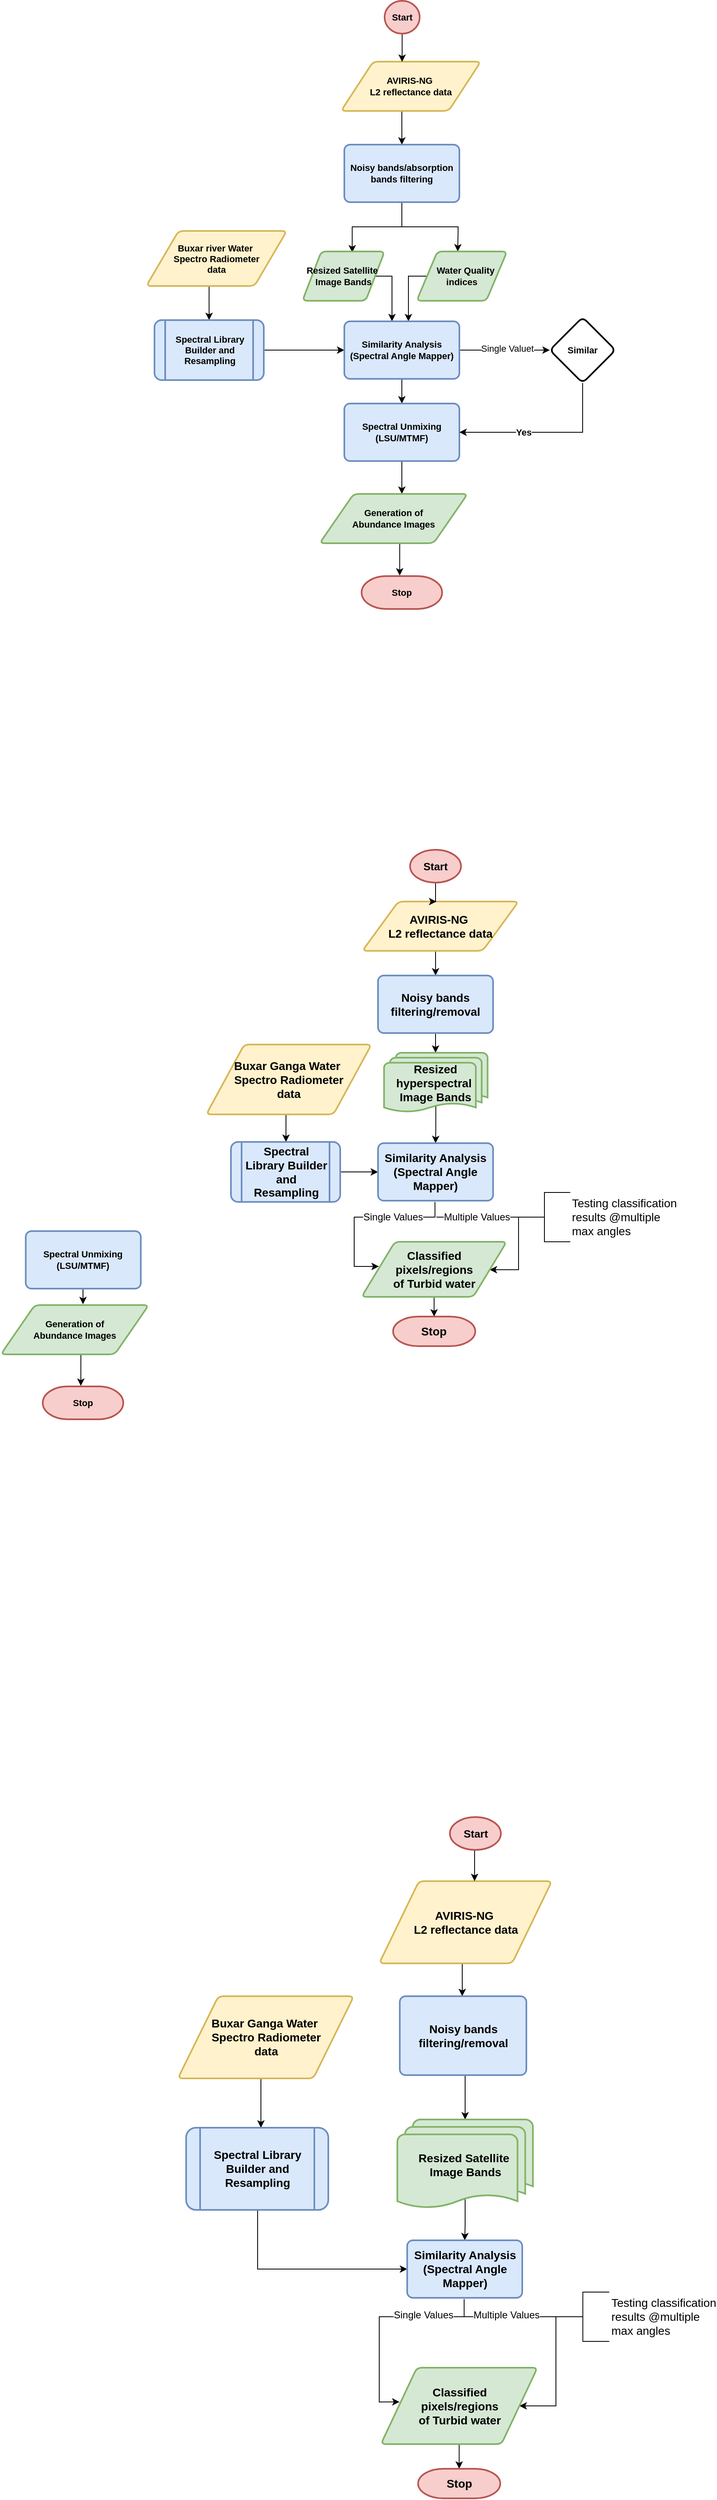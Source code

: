 <mxfile version="21.5.2" type="github">
  <diagram id="C5RBs43oDa-KdzZeNtuy" name="Page-1">
    <mxGraphModel dx="2783" dy="1004" grid="1" gridSize="10" guides="1" tooltips="1" connect="1" arrows="1" fold="1" page="1" pageScale="1" pageWidth="827" pageHeight="1169" math="0" shadow="0">
      <root>
        <mxCell id="WIyWlLk6GJQsqaUBKTNV-0" />
        <mxCell id="WIyWlLk6GJQsqaUBKTNV-1" parent="WIyWlLk6GJQsqaUBKTNV-0" />
        <mxCell id="Riw9BWggHdmtHfvTJYA6-1" style="edgeStyle=orthogonalEdgeStyle;rounded=0;orthogonalLoop=1;jettySize=auto;html=1;fontStyle=1;fontSize=11;" parent="WIyWlLk6GJQsqaUBKTNV-1" edge="1">
          <mxGeometry relative="1" as="geometry">
            <mxPoint x="398" y="305" as="sourcePoint" />
            <mxPoint x="398.023" y="335.019" as="targetPoint" />
            <Array as="points">
              <mxPoint x="398" y="295" />
              <mxPoint x="398" y="295" />
            </Array>
          </mxGeometry>
        </mxCell>
        <mxCell id="Riw9BWggHdmtHfvTJYA6-0" value="AVIRIS-NG&amp;nbsp;&lt;br style=&quot;font-size: 11px;&quot;&gt;L2 reflectance data" style="shape=parallelogram;html=1;strokeWidth=2;perimeter=parallelogramPerimeter;whiteSpace=wrap;rounded=1;arcSize=12;size=0.23;fillColor=#fff2cc;strokeColor=#d6b656;fontStyle=1;fontSize=11;" parent="WIyWlLk6GJQsqaUBKTNV-1" vertex="1">
          <mxGeometry x="324" y="234" width="170" height="60" as="geometry" />
        </mxCell>
        <mxCell id="Riw9BWggHdmtHfvTJYA6-6" value="" style="edgeStyle=orthogonalEdgeStyle;rounded=0;orthogonalLoop=1;jettySize=auto;html=1;entryX=0.606;entryY=0.02;entryDx=0;entryDy=0;entryPerimeter=0;fontStyle=1;fontSize=11;" parent="WIyWlLk6GJQsqaUBKTNV-1" source="Riw9BWggHdmtHfvTJYA6-2" target="Riw9BWggHdmtHfvTJYA6-10" edge="1">
          <mxGeometry relative="1" as="geometry">
            <mxPoint x="398" y="475" as="targetPoint" />
          </mxGeometry>
        </mxCell>
        <mxCell id="Riw9BWggHdmtHfvTJYA6-8" value="" style="edgeStyle=orthogonalEdgeStyle;rounded=0;orthogonalLoop=1;jettySize=auto;html=1;fontStyle=1;fontSize=11;" parent="WIyWlLk6GJQsqaUBKTNV-1" source="Riw9BWggHdmtHfvTJYA6-2" edge="1">
          <mxGeometry relative="1" as="geometry">
            <mxPoint x="466" y="465" as="targetPoint" />
          </mxGeometry>
        </mxCell>
        <mxCell id="Riw9BWggHdmtHfvTJYA6-2" value="Noisy bands/absorption bands filtering" style="rounded=1;whiteSpace=wrap;html=1;absoluteArcSize=1;arcSize=14;strokeWidth=2;fillColor=#dae8fc;strokeColor=#6c8ebf;fontStyle=1;fontSize=11;" parent="WIyWlLk6GJQsqaUBKTNV-1" vertex="1">
          <mxGeometry x="328" y="335" width="140" height="70" as="geometry" />
        </mxCell>
        <mxCell id="Riw9BWggHdmtHfvTJYA6-19" style="edgeStyle=orthogonalEdgeStyle;rounded=0;orthogonalLoop=1;jettySize=auto;html=1;entryX=0;entryY=0.5;entryDx=0;entryDy=0;exitX=1;exitY=0.5;exitDx=0;exitDy=0;fontStyle=1;fontSize=11;" parent="WIyWlLk6GJQsqaUBKTNV-1" source="7p6_Zu2bMeGWk3Idg1JW-0" target="Riw9BWggHdmtHfvTJYA6-16" edge="1">
          <mxGeometry relative="1" as="geometry" />
        </mxCell>
        <mxCell id="7p6_Zu2bMeGWk3Idg1JW-1" value="" style="edgeStyle=orthogonalEdgeStyle;rounded=0;orthogonalLoop=1;jettySize=auto;html=1;exitX=0.447;exitY=1;exitDx=0;exitDy=0;exitPerimeter=0;fontStyle=1;fontSize=11;" edge="1" parent="WIyWlLk6GJQsqaUBKTNV-1" source="Riw9BWggHdmtHfvTJYA6-5" target="7p6_Zu2bMeGWk3Idg1JW-0">
          <mxGeometry relative="1" as="geometry" />
        </mxCell>
        <mxCell id="Riw9BWggHdmtHfvTJYA6-5" value="Buxar river Water&amp;nbsp;&lt;br style=&quot;font-size: 11px;&quot;&gt;Spectro Radiometer &lt;br style=&quot;font-size: 11px;&quot;&gt;data" style="shape=parallelogram;html=1;strokeWidth=2;perimeter=parallelogramPerimeter;whiteSpace=wrap;rounded=1;arcSize=12;size=0.23;fillColor=#fff2cc;strokeColor=#d6b656;align=center;fontStyle=1;fontSize=11;" parent="WIyWlLk6GJQsqaUBKTNV-1" vertex="1">
          <mxGeometry x="87" y="440" width="171" height="67" as="geometry" />
        </mxCell>
        <mxCell id="Riw9BWggHdmtHfvTJYA6-18" style="edgeStyle=orthogonalEdgeStyle;rounded=0;orthogonalLoop=1;jettySize=auto;html=1;fontStyle=1;fontSize=11;" parent="WIyWlLk6GJQsqaUBKTNV-1" source="Riw9BWggHdmtHfvTJYA6-9" edge="1">
          <mxGeometry relative="1" as="geometry">
            <mxPoint x="406" y="550" as="targetPoint" />
            <Array as="points">
              <mxPoint x="406" y="495" />
              <mxPoint x="406" y="550" />
            </Array>
          </mxGeometry>
        </mxCell>
        <mxCell id="Riw9BWggHdmtHfvTJYA6-9" value="&amp;nbsp; &amp;nbsp;Water Quality indices" style="shape=parallelogram;html=1;strokeWidth=2;perimeter=parallelogramPerimeter;whiteSpace=wrap;rounded=1;arcSize=12;size=0.23;fillColor=#d5e8d4;strokeColor=#82b366;fontStyle=1;fontSize=11;" parent="WIyWlLk6GJQsqaUBKTNV-1" vertex="1">
          <mxGeometry x="416" y="465" width="110" height="60" as="geometry" />
        </mxCell>
        <mxCell id="Riw9BWggHdmtHfvTJYA6-17" style="edgeStyle=orthogonalEdgeStyle;rounded=0;orthogonalLoop=1;jettySize=auto;html=1;exitX=1;exitY=0.5;exitDx=0;exitDy=0;fontStyle=1;fontSize=11;" parent="WIyWlLk6GJQsqaUBKTNV-1" source="Riw9BWggHdmtHfvTJYA6-10" edge="1">
          <mxGeometry relative="1" as="geometry">
            <mxPoint x="386" y="550" as="targetPoint" />
            <Array as="points">
              <mxPoint x="386" y="495" />
              <mxPoint x="386" y="550" />
            </Array>
          </mxGeometry>
        </mxCell>
        <mxCell id="Riw9BWggHdmtHfvTJYA6-10" value="Resized Satellite&amp;nbsp;&lt;br style=&quot;font-size: 11px;&quot;&gt;Image Bands" style="shape=parallelogram;html=1;strokeWidth=2;perimeter=parallelogramPerimeter;whiteSpace=wrap;rounded=1;arcSize=12;size=0.23;fillColor=#d5e8d4;strokeColor=#82b366;fontStyle=1;fontSize=11;" parent="WIyWlLk6GJQsqaUBKTNV-1" vertex="1">
          <mxGeometry x="277" y="465" width="100" height="60" as="geometry" />
        </mxCell>
        <mxCell id="Riw9BWggHdmtHfvTJYA6-14" style="edgeStyle=orthogonalEdgeStyle;rounded=0;orthogonalLoop=1;jettySize=auto;html=1;entryX=0.437;entryY=0.005;entryDx=0;entryDy=0;entryPerimeter=0;fontStyle=1;fontSize=11;" parent="WIyWlLk6GJQsqaUBKTNV-1" source="Riw9BWggHdmtHfvTJYA6-12" target="Riw9BWggHdmtHfvTJYA6-0" edge="1">
          <mxGeometry relative="1" as="geometry" />
        </mxCell>
        <mxCell id="Riw9BWggHdmtHfvTJYA6-12" value="Start" style="strokeWidth=2;html=1;shape=mxgraph.flowchart.start_2;whiteSpace=wrap;fillColor=#f8cecc;strokeColor=#b85450;fontStyle=1;fontSize=11;" parent="WIyWlLk6GJQsqaUBKTNV-1" vertex="1">
          <mxGeometry x="377" y="160" width="42.67" height="40" as="geometry" />
        </mxCell>
        <mxCell id="Riw9BWggHdmtHfvTJYA6-21" style="edgeStyle=orthogonalEdgeStyle;rounded=0;orthogonalLoop=1;jettySize=auto;html=1;entryX=0.5;entryY=0;entryDx=0;entryDy=0;fontStyle=1;fontSize=11;" parent="WIyWlLk6GJQsqaUBKTNV-1" source="Riw9BWggHdmtHfvTJYA6-16" target="Riw9BWggHdmtHfvTJYA6-20" edge="1">
          <mxGeometry relative="1" as="geometry" />
        </mxCell>
        <mxCell id="Riw9BWggHdmtHfvTJYA6-29" value="" style="edgeStyle=orthogonalEdgeStyle;rounded=0;orthogonalLoop=1;jettySize=auto;html=1;fontStyle=1;fontSize=11;" parent="WIyWlLk6GJQsqaUBKTNV-1" source="Riw9BWggHdmtHfvTJYA6-16" target="Riw9BWggHdmtHfvTJYA6-28" edge="1">
          <mxGeometry relative="1" as="geometry" />
        </mxCell>
        <mxCell id="7p6_Zu2bMeGWk3Idg1JW-2" value="Single Valuet" style="edgeLabel;html=1;align=center;verticalAlign=middle;resizable=0;points=[];" vertex="1" connectable="0" parent="Riw9BWggHdmtHfvTJYA6-29">
          <mxGeometry x="0.042" y="2" relative="1" as="geometry">
            <mxPoint as="offset" />
          </mxGeometry>
        </mxCell>
        <mxCell id="Riw9BWggHdmtHfvTJYA6-16" value="Similarity Analysis (Spectral Angle Mapper)" style="rounded=1;whiteSpace=wrap;html=1;absoluteArcSize=1;arcSize=14;strokeWidth=2;fillColor=#dae8fc;strokeColor=#6c8ebf;fontStyle=1;fontSize=11;" parent="WIyWlLk6GJQsqaUBKTNV-1" vertex="1">
          <mxGeometry x="328" y="550" width="140" height="70" as="geometry" />
        </mxCell>
        <mxCell id="Riw9BWggHdmtHfvTJYA6-23" style="edgeStyle=orthogonalEdgeStyle;rounded=0;orthogonalLoop=1;jettySize=auto;html=1;fontStyle=1;fontSize=11;" parent="WIyWlLk6GJQsqaUBKTNV-1" source="Riw9BWggHdmtHfvTJYA6-20" edge="1">
          <mxGeometry relative="1" as="geometry">
            <mxPoint x="398" y="760" as="targetPoint" />
            <Array as="points">
              <mxPoint x="398" y="760" />
            </Array>
          </mxGeometry>
        </mxCell>
        <mxCell id="Riw9BWggHdmtHfvTJYA6-20" value="Spectral Unmixing (LSU/MTMF)" style="rounded=1;whiteSpace=wrap;html=1;absoluteArcSize=1;arcSize=14;strokeWidth=2;fillColor=#dae8fc;strokeColor=#6c8ebf;fontStyle=1;fontSize=11;" parent="WIyWlLk6GJQsqaUBKTNV-1" vertex="1">
          <mxGeometry x="328" y="650" width="140" height="70" as="geometry" />
        </mxCell>
        <mxCell id="Riw9BWggHdmtHfvTJYA6-27" style="edgeStyle=orthogonalEdgeStyle;rounded=0;orthogonalLoop=1;jettySize=auto;html=1;entryX=0.473;entryY=-0.017;entryDx=0;entryDy=0;entryPerimeter=0;exitX=0.556;exitY=1.002;exitDx=0;exitDy=0;exitPerimeter=0;fontStyle=1;fontSize=11;" parent="WIyWlLk6GJQsqaUBKTNV-1" source="Riw9BWggHdmtHfvTJYA6-22" target="Riw9BWggHdmtHfvTJYA6-26" edge="1">
          <mxGeometry relative="1" as="geometry" />
        </mxCell>
        <mxCell id="Riw9BWggHdmtHfvTJYA6-22" value="Generation of &lt;br style=&quot;font-size: 11px;&quot;&gt;Abundance Images" style="shape=parallelogram;html=1;strokeWidth=2;perimeter=parallelogramPerimeter;whiteSpace=wrap;rounded=1;arcSize=12;size=0.23;fillColor=#d5e8d4;strokeColor=#82b366;fontStyle=1;fontSize=11;" parent="WIyWlLk6GJQsqaUBKTNV-1" vertex="1">
          <mxGeometry x="298" y="760" width="180" height="60" as="geometry" />
        </mxCell>
        <mxCell id="Riw9BWggHdmtHfvTJYA6-26" value="Stop" style="strokeWidth=2;html=1;shape=mxgraph.flowchart.terminator;whiteSpace=wrap;fillColor=#f8cecc;strokeColor=#b85450;fontStyle=1;fontSize=11;" parent="WIyWlLk6GJQsqaUBKTNV-1" vertex="1">
          <mxGeometry x="349" y="860" width="98" height="40" as="geometry" />
        </mxCell>
        <mxCell id="Riw9BWggHdmtHfvTJYA6-36" style="edgeStyle=orthogonalEdgeStyle;rounded=0;orthogonalLoop=1;jettySize=auto;html=1;entryX=1;entryY=0.5;entryDx=0;entryDy=0;fontStyle=1;fontSize=11;" parent="WIyWlLk6GJQsqaUBKTNV-1" source="Riw9BWggHdmtHfvTJYA6-28" target="Riw9BWggHdmtHfvTJYA6-20" edge="1">
          <mxGeometry relative="1" as="geometry">
            <Array as="points">
              <mxPoint x="618" y="685" />
            </Array>
          </mxGeometry>
        </mxCell>
        <mxCell id="Riw9BWggHdmtHfvTJYA6-37" value="Yes" style="edgeLabel;html=1;align=center;verticalAlign=middle;resizable=0;points=[];fontStyle=1;fontSize=11;" parent="Riw9BWggHdmtHfvTJYA6-36" vertex="1" connectable="0">
          <mxGeometry x="-0.069" y="3" relative="1" as="geometry">
            <mxPoint x="-34" y="-3" as="offset" />
          </mxGeometry>
        </mxCell>
        <mxCell id="Riw9BWggHdmtHfvTJYA6-28" value="Similar" style="rhombus;whiteSpace=wrap;html=1;rounded=1;arcSize=14;strokeWidth=2;fontStyle=1;fontSize=11;" parent="WIyWlLk6GJQsqaUBKTNV-1" vertex="1">
          <mxGeometry x="578" y="545" width="80" height="80" as="geometry" />
        </mxCell>
        <mxCell id="7p6_Zu2bMeGWk3Idg1JW-0" value="Spectral Library Builder and Resampling" style="shape=process;whiteSpace=wrap;html=1;backgroundOutline=1;fillColor=#dae8fc;strokeColor=#6c8ebf;strokeWidth=2;rounded=1;arcSize=12;fontStyle=1;fontSize=11;" vertex="1" parent="WIyWlLk6GJQsqaUBKTNV-1">
          <mxGeometry x="97" y="548.5" width="133" height="73" as="geometry" />
        </mxCell>
        <mxCell id="7p6_Zu2bMeGWk3Idg1JW-3" style="edgeStyle=orthogonalEdgeStyle;rounded=0;orthogonalLoop=1;jettySize=auto;html=1;fontStyle=1;fontSize=14;" edge="1" parent="WIyWlLk6GJQsqaUBKTNV-1">
          <mxGeometry relative="1" as="geometry">
            <mxPoint x="439" y="1316" as="sourcePoint" />
            <mxPoint x="439.023" y="1346.019" as="targetPoint" />
            <Array as="points">
              <mxPoint x="439" y="1306" />
              <mxPoint x="439" y="1306" />
            </Array>
          </mxGeometry>
        </mxCell>
        <mxCell id="7p6_Zu2bMeGWk3Idg1JW-4" value="AVIRIS-NG&amp;nbsp;&lt;br style=&quot;font-size: 14px;&quot;&gt;L2 reflectance data" style="shape=parallelogram;html=1;strokeWidth=2;perimeter=parallelogramPerimeter;whiteSpace=wrap;rounded=1;arcSize=12;size=0.23;fillColor=#fff2cc;strokeColor=#d6b656;fontStyle=1;fontSize=14;" vertex="1" parent="WIyWlLk6GJQsqaUBKTNV-1">
          <mxGeometry x="350" y="1256" width="190" height="60" as="geometry" />
        </mxCell>
        <mxCell id="7p6_Zu2bMeGWk3Idg1JW-6" value="" style="edgeStyle=orthogonalEdgeStyle;rounded=0;orthogonalLoop=1;jettySize=auto;html=1;fontStyle=1;fontSize=14;" edge="1" parent="WIyWlLk6GJQsqaUBKTNV-1" source="7p6_Zu2bMeGWk3Idg1JW-7">
          <mxGeometry relative="1" as="geometry">
            <mxPoint x="439" y="1440" as="targetPoint" />
            <Array as="points">
              <mxPoint x="439" y="1430" />
              <mxPoint x="439" y="1430" />
            </Array>
          </mxGeometry>
        </mxCell>
        <mxCell id="7p6_Zu2bMeGWk3Idg1JW-7" value="Noisy bands filtering/removal" style="rounded=1;whiteSpace=wrap;html=1;absoluteArcSize=1;arcSize=14;strokeWidth=2;fillColor=#dae8fc;strokeColor=#6c8ebf;fontStyle=1;fontSize=14;" vertex="1" parent="WIyWlLk6GJQsqaUBKTNV-1">
          <mxGeometry x="369" y="1346" width="140" height="70" as="geometry" />
        </mxCell>
        <mxCell id="7p6_Zu2bMeGWk3Idg1JW-8" style="edgeStyle=orthogonalEdgeStyle;rounded=0;orthogonalLoop=1;jettySize=auto;html=1;entryX=0;entryY=0.5;entryDx=0;entryDy=0;exitX=1;exitY=0.5;exitDx=0;exitDy=0;fontStyle=1;fontSize=14;" edge="1" parent="WIyWlLk6GJQsqaUBKTNV-1" source="7p6_Zu2bMeGWk3Idg1JW-29" target="7p6_Zu2bMeGWk3Idg1JW-20">
          <mxGeometry relative="1" as="geometry" />
        </mxCell>
        <mxCell id="7p6_Zu2bMeGWk3Idg1JW-9" value="" style="edgeStyle=orthogonalEdgeStyle;rounded=0;orthogonalLoop=1;jettySize=auto;html=1;exitX=0.447;exitY=1;exitDx=0;exitDy=0;exitPerimeter=0;fontStyle=1;fontSize=14;" edge="1" parent="WIyWlLk6GJQsqaUBKTNV-1" source="7p6_Zu2bMeGWk3Idg1JW-10" target="7p6_Zu2bMeGWk3Idg1JW-29">
          <mxGeometry relative="1" as="geometry">
            <Array as="points">
              <mxPoint x="257" y="1515" />
            </Array>
          </mxGeometry>
        </mxCell>
        <mxCell id="7p6_Zu2bMeGWk3Idg1JW-10" value="Buxar Ganga Water&amp;nbsp;&lt;br&gt;Spectro Radiometer &lt;br style=&quot;font-size: 14px;&quot;&gt;data" style="shape=parallelogram;html=1;strokeWidth=2;perimeter=parallelogramPerimeter;whiteSpace=wrap;rounded=1;arcSize=12;size=0.23;fillColor=#fff2cc;strokeColor=#d6b656;align=center;fontStyle=1;fontSize=14;" vertex="1" parent="WIyWlLk6GJQsqaUBKTNV-1">
          <mxGeometry x="160" y="1430" width="201" height="85" as="geometry" />
        </mxCell>
        <mxCell id="7p6_Zu2bMeGWk3Idg1JW-30" value="" style="edgeStyle=orthogonalEdgeStyle;rounded=0;orthogonalLoop=1;jettySize=auto;html=1;exitX=0.5;exitY=0.88;exitDx=0;exitDy=0;exitPerimeter=0;fontSize=14;" edge="1" parent="WIyWlLk6GJQsqaUBKTNV-1" source="7p6_Zu2bMeGWk3Idg1JW-46" target="7p6_Zu2bMeGWk3Idg1JW-20">
          <mxGeometry relative="1" as="geometry">
            <mxPoint x="438.42" y="1510.21" as="sourcePoint" />
          </mxGeometry>
        </mxCell>
        <mxCell id="7p6_Zu2bMeGWk3Idg1JW-15" style="edgeStyle=orthogonalEdgeStyle;rounded=0;orthogonalLoop=1;jettySize=auto;html=1;fontStyle=1;fontSize=14;" edge="1" parent="WIyWlLk6GJQsqaUBKTNV-1" source="7p6_Zu2bMeGWk3Idg1JW-16">
          <mxGeometry relative="1" as="geometry">
            <mxPoint x="440" y="1256" as="targetPoint" />
            <Array as="points">
              <mxPoint x="439" y="1256" />
            </Array>
          </mxGeometry>
        </mxCell>
        <mxCell id="7p6_Zu2bMeGWk3Idg1JW-16" value="Start" style="strokeWidth=2;html=1;shape=mxgraph.flowchart.start_2;whiteSpace=wrap;fillColor=#f8cecc;strokeColor=#b85450;fontStyle=1;fontSize=13;" vertex="1" parent="WIyWlLk6GJQsqaUBKTNV-1">
          <mxGeometry x="408" y="1193" width="62" height="40" as="geometry" />
        </mxCell>
        <mxCell id="7p6_Zu2bMeGWk3Idg1JW-18" value="" style="edgeStyle=orthogonalEdgeStyle;rounded=0;orthogonalLoop=1;jettySize=auto;html=1;fontStyle=1;fontSize=14;exitX=0.495;exitY=1.024;exitDx=0;exitDy=0;exitPerimeter=0;entryX=0.119;entryY=0.448;entryDx=0;entryDy=0;entryPerimeter=0;" edge="1" parent="WIyWlLk6GJQsqaUBKTNV-1" source="7p6_Zu2bMeGWk3Idg1JW-20" target="7p6_Zu2bMeGWk3Idg1JW-44">
          <mxGeometry relative="1" as="geometry">
            <mxPoint x="439" y="1650" as="sourcePoint" />
            <mxPoint x="360" y="1680" as="targetPoint" />
            <Array as="points">
              <mxPoint x="438" y="1640" />
              <mxPoint x="340" y="1640" />
              <mxPoint x="340" y="1700" />
            </Array>
          </mxGeometry>
        </mxCell>
        <mxCell id="7p6_Zu2bMeGWk3Idg1JW-19" value="Single Values" style="edgeLabel;html=1;align=center;verticalAlign=middle;resizable=0;points=[];fontSize=12;" vertex="1" connectable="0" parent="7p6_Zu2bMeGWk3Idg1JW-18">
          <mxGeometry x="0.042" y="2" relative="1" as="geometry">
            <mxPoint x="38" y="-2" as="offset" />
          </mxGeometry>
        </mxCell>
        <mxCell id="7p6_Zu2bMeGWk3Idg1JW-20" value="Similarity Analysis (Spectral Angle Mapper)" style="rounded=1;whiteSpace=wrap;html=1;absoluteArcSize=1;arcSize=14;strokeWidth=2;fillColor=#dae8fc;strokeColor=#6c8ebf;fontStyle=1;fontSize=14;" vertex="1" parent="WIyWlLk6GJQsqaUBKTNV-1">
          <mxGeometry x="369" y="1550" width="140" height="70" as="geometry" />
        </mxCell>
        <mxCell id="7p6_Zu2bMeGWk3Idg1JW-21" style="edgeStyle=orthogonalEdgeStyle;rounded=0;orthogonalLoop=1;jettySize=auto;html=1;fontStyle=1;fontSize=11;" edge="1" parent="WIyWlLk6GJQsqaUBKTNV-1" source="7p6_Zu2bMeGWk3Idg1JW-22">
          <mxGeometry relative="1" as="geometry">
            <mxPoint x="10" y="1746" as="targetPoint" />
            <Array as="points">
              <mxPoint x="10" y="1746" />
            </Array>
          </mxGeometry>
        </mxCell>
        <mxCell id="7p6_Zu2bMeGWk3Idg1JW-22" value="Spectral Unmixing (LSU/MTMF)" style="rounded=1;whiteSpace=wrap;html=1;absoluteArcSize=1;arcSize=14;strokeWidth=2;fillColor=#dae8fc;strokeColor=#6c8ebf;fontStyle=1;fontSize=11;" vertex="1" parent="WIyWlLk6GJQsqaUBKTNV-1">
          <mxGeometry x="-59.67" y="1657" width="140" height="70" as="geometry" />
        </mxCell>
        <mxCell id="7p6_Zu2bMeGWk3Idg1JW-23" style="edgeStyle=orthogonalEdgeStyle;rounded=0;orthogonalLoop=1;jettySize=auto;html=1;entryX=0.473;entryY=-0.017;entryDx=0;entryDy=0;entryPerimeter=0;exitX=0.556;exitY=1.002;exitDx=0;exitDy=0;exitPerimeter=0;fontStyle=1;fontSize=11;" edge="1" parent="WIyWlLk6GJQsqaUBKTNV-1" target="7p6_Zu2bMeGWk3Idg1JW-25">
          <mxGeometry relative="1" as="geometry">
            <mxPoint x="10.08" y="1806.12" as="sourcePoint" />
          </mxGeometry>
        </mxCell>
        <mxCell id="7p6_Zu2bMeGWk3Idg1JW-24" value="Generation of &lt;br style=&quot;font-size: 11px;&quot;&gt;Abundance Images" style="shape=parallelogram;html=1;strokeWidth=2;perimeter=parallelogramPerimeter;whiteSpace=wrap;rounded=1;arcSize=12;size=0.23;fillColor=#d5e8d4;strokeColor=#82b366;fontStyle=1;fontSize=11;" vertex="1" parent="WIyWlLk6GJQsqaUBKTNV-1">
          <mxGeometry x="-90" y="1747" width="180" height="60" as="geometry" />
        </mxCell>
        <mxCell id="7p6_Zu2bMeGWk3Idg1JW-25" value="Stop" style="strokeWidth=2;html=1;shape=mxgraph.flowchart.terminator;whiteSpace=wrap;fillColor=#f8cecc;strokeColor=#b85450;fontStyle=1;fontSize=11;" vertex="1" parent="WIyWlLk6GJQsqaUBKTNV-1">
          <mxGeometry x="-39" y="1846" width="98" height="40" as="geometry" />
        </mxCell>
        <mxCell id="7p6_Zu2bMeGWk3Idg1JW-29" value="Spectral Library Builder and Resampling" style="shape=process;whiteSpace=wrap;html=1;backgroundOutline=1;fillColor=#dae8fc;strokeColor=#6c8ebf;strokeWidth=2;rounded=1;arcSize=12;fontStyle=1;fontSize=14;" vertex="1" parent="WIyWlLk6GJQsqaUBKTNV-1">
          <mxGeometry x="190" y="1548.5" width="133" height="73" as="geometry" />
        </mxCell>
        <mxCell id="7p6_Zu2bMeGWk3Idg1JW-32" value="" style="edgeStyle=orthogonalEdgeStyle;rounded=0;orthogonalLoop=1;jettySize=auto;html=1;fontStyle=1;fontSize=14;" edge="1" parent="WIyWlLk6GJQsqaUBKTNV-1" target="7p6_Zu2bMeGWk3Idg1JW-44">
          <mxGeometry relative="1" as="geometry">
            <mxPoint x="440" y="1640" as="sourcePoint" />
            <mxPoint x="525" y="1685.0" as="targetPoint" />
            <Array as="points">
              <mxPoint x="540" y="1640" />
              <mxPoint x="540" y="1704" />
            </Array>
          </mxGeometry>
        </mxCell>
        <mxCell id="7p6_Zu2bMeGWk3Idg1JW-33" value="Multiple Values" style="edgeLabel;html=1;align=center;verticalAlign=middle;resizable=0;points=[];fontSize=12;" vertex="1" connectable="0" parent="7p6_Zu2bMeGWk3Idg1JW-32">
          <mxGeometry x="0.042" y="2" relative="1" as="geometry">
            <mxPoint x="-53" y="-4" as="offset" />
          </mxGeometry>
        </mxCell>
        <mxCell id="7p6_Zu2bMeGWk3Idg1JW-50" value="" style="edgeStyle=orthogonalEdgeStyle;rounded=0;orthogonalLoop=1;jettySize=auto;html=1;fontSize=14;" edge="1" parent="WIyWlLk6GJQsqaUBKTNV-1" source="7p6_Zu2bMeGWk3Idg1JW-44" target="7p6_Zu2bMeGWk3Idg1JW-49">
          <mxGeometry relative="1" as="geometry" />
        </mxCell>
        <mxCell id="7p6_Zu2bMeGWk3Idg1JW-44" value="Classified &lt;br style=&quot;font-size: 14px;&quot;&gt;pixels/regions &lt;br style=&quot;font-size: 14px;&quot;&gt;of Turbid water" style="shape=parallelogram;html=1;strokeWidth=2;perimeter=parallelogramPerimeter;whiteSpace=wrap;rounded=1;arcSize=12;size=0.23;fillColor=#d5e8d4;strokeColor=#82b366;align=center;fontStyle=1;fontSize=14;" vertex="1" parent="WIyWlLk6GJQsqaUBKTNV-1">
          <mxGeometry x="349" y="1670" width="176.5" height="67" as="geometry" />
        </mxCell>
        <mxCell id="7p6_Zu2bMeGWk3Idg1JW-46" value="&lt;b style=&quot;font-size: 14px;&quot;&gt;Resized hyperspectral&amp;nbsp;&lt;br style=&quot;border-color: var(--border-color); font-size: 14px;&quot;&gt;&lt;span style=&quot;font-size: 14px;&quot;&gt;Image Bands&lt;/span&gt;&lt;/b&gt;" style="strokeWidth=2;html=1;shape=mxgraph.flowchart.multi-document;whiteSpace=wrap;fillColor=#d5e8d4;strokeColor=#82b366;fontSize=14;" vertex="1" parent="WIyWlLk6GJQsqaUBKTNV-1">
          <mxGeometry x="376.33" y="1440" width="126" height="73" as="geometry" />
        </mxCell>
        <mxCell id="7p6_Zu2bMeGWk3Idg1JW-47" value="Testing classification &lt;br style=&quot;font-size: 14px;&quot;&gt;results @multiple&amp;nbsp;&lt;br style=&quot;font-size: 14px;&quot;&gt;max angles&amp;nbsp;" style="strokeWidth=1;html=1;shape=mxgraph.flowchart.annotation_2;align=left;labelPosition=right;pointerEvents=1;fontSize=14;" vertex="1" parent="WIyWlLk6GJQsqaUBKTNV-1">
          <mxGeometry x="540" y="1610" width="63" height="60" as="geometry" />
        </mxCell>
        <mxCell id="7p6_Zu2bMeGWk3Idg1JW-49" value="&lt;b style=&quot;font-size: 14px;&quot;&gt;Stop&lt;/b&gt;" style="strokeWidth=2;html=1;shape=mxgraph.flowchart.terminator;whiteSpace=wrap;fillColor=#f8cecc;strokeColor=#b85450;fontSize=14;" vertex="1" parent="WIyWlLk6GJQsqaUBKTNV-1">
          <mxGeometry x="387.34" y="1761" width="100" height="36" as="geometry" />
        </mxCell>
        <mxCell id="7p6_Zu2bMeGWk3Idg1JW-51" style="edgeStyle=orthogonalEdgeStyle;rounded=0;orthogonalLoop=1;jettySize=auto;html=1;fontStyle=1;fontSize=14;entryX=0.5;entryY=0;entryDx=0;entryDy=0;" edge="1" parent="WIyWlLk6GJQsqaUBKTNV-1">
          <mxGeometry relative="1" as="geometry">
            <mxPoint x="469.5" y="2523" as="sourcePoint" />
            <mxPoint x="471.5" y="2588" as="targetPoint" />
            <Array as="points">
              <mxPoint x="471.5" y="2523" />
            </Array>
          </mxGeometry>
        </mxCell>
        <mxCell id="7p6_Zu2bMeGWk3Idg1JW-52" value="AVIRIS-NG&amp;nbsp;&lt;br style=&quot;font-size: 14px;&quot;&gt;L2 reflectance data" style="shape=parallelogram;html=1;strokeWidth=2;perimeter=parallelogramPerimeter;whiteSpace=wrap;rounded=1;arcSize=12;size=0.23;fillColor=#fff2cc;strokeColor=#d6b656;fontStyle=1;fontSize=14;" vertex="1" parent="WIyWlLk6GJQsqaUBKTNV-1">
          <mxGeometry x="370.5" y="2448" width="210" height="100" as="geometry" />
        </mxCell>
        <mxCell id="7p6_Zu2bMeGWk3Idg1JW-53" value="" style="edgeStyle=orthogonalEdgeStyle;rounded=0;orthogonalLoop=1;jettySize=auto;html=1;fontStyle=1;fontSize=14;entryX=0.5;entryY=0;entryDx=0;entryDy=0;entryPerimeter=0;" edge="1" parent="WIyWlLk6GJQsqaUBKTNV-1" source="7p6_Zu2bMeGWk3Idg1JW-54" target="7p6_Zu2bMeGWk3Idg1JW-69">
          <mxGeometry relative="1" as="geometry">
            <mxPoint x="474.5" y="2708" as="targetPoint" />
            <Array as="points">
              <mxPoint x="474.5" y="2698" />
            </Array>
          </mxGeometry>
        </mxCell>
        <mxCell id="7p6_Zu2bMeGWk3Idg1JW-54" value="Noisy bands filtering/removal" style="rounded=1;whiteSpace=wrap;html=1;absoluteArcSize=1;arcSize=14;strokeWidth=2;fillColor=#dae8fc;strokeColor=#6c8ebf;fontStyle=1;fontSize=14;" vertex="1" parent="WIyWlLk6GJQsqaUBKTNV-1">
          <mxGeometry x="395.5" y="2588" width="154" height="96" as="geometry" />
        </mxCell>
        <mxCell id="7p6_Zu2bMeGWk3Idg1JW-55" style="edgeStyle=orthogonalEdgeStyle;rounded=0;orthogonalLoop=1;jettySize=auto;html=1;entryX=0;entryY=0.5;entryDx=0;entryDy=0;exitX=1;exitY=0.5;exitDx=0;exitDy=0;fontStyle=1;fontSize=14;" edge="1" parent="WIyWlLk6GJQsqaUBKTNV-1" source="7p6_Zu2bMeGWk3Idg1JW-64" target="7p6_Zu2bMeGWk3Idg1JW-63">
          <mxGeometry relative="1" as="geometry">
            <Array as="points">
              <mxPoint x="222.5" y="2807" />
              <mxPoint x="222.5" y="2920" />
            </Array>
          </mxGeometry>
        </mxCell>
        <mxCell id="7p6_Zu2bMeGWk3Idg1JW-56" value="" style="edgeStyle=orthogonalEdgeStyle;rounded=0;orthogonalLoop=1;jettySize=auto;html=1;exitX=0.447;exitY=1;exitDx=0;exitDy=0;exitPerimeter=0;fontStyle=1;fontSize=14;" edge="1" parent="WIyWlLk6GJQsqaUBKTNV-1" source="7p6_Zu2bMeGWk3Idg1JW-57" target="7p6_Zu2bMeGWk3Idg1JW-64">
          <mxGeometry relative="1" as="geometry">
            <Array as="points">
              <mxPoint x="226.5" y="2673" />
            </Array>
          </mxGeometry>
        </mxCell>
        <mxCell id="7p6_Zu2bMeGWk3Idg1JW-57" value="Buxar Ganga Water&amp;nbsp;&lt;br style=&quot;font-size: 14px;&quot;&gt;Spectro Radiometer &lt;br style=&quot;font-size: 14px;&quot;&gt;data" style="shape=parallelogram;html=1;strokeWidth=2;perimeter=parallelogramPerimeter;whiteSpace=wrap;rounded=1;arcSize=12;size=0.23;fillColor=#fff2cc;strokeColor=#d6b656;align=center;fontStyle=1;fontSize=14;" vertex="1" parent="WIyWlLk6GJQsqaUBKTNV-1">
          <mxGeometry x="125.5" y="2588" width="214" height="100" as="geometry" />
        </mxCell>
        <mxCell id="7p6_Zu2bMeGWk3Idg1JW-58" value="" style="edgeStyle=orthogonalEdgeStyle;rounded=0;orthogonalLoop=1;jettySize=auto;html=1;exitX=0.5;exitY=0.88;exitDx=0;exitDy=0;exitPerimeter=0;fontSize=14;" edge="1" parent="WIyWlLk6GJQsqaUBKTNV-1" source="7p6_Zu2bMeGWk3Idg1JW-69" target="7p6_Zu2bMeGWk3Idg1JW-63">
          <mxGeometry relative="1" as="geometry">
            <mxPoint x="473.92" y="2845.21" as="sourcePoint" />
          </mxGeometry>
        </mxCell>
        <mxCell id="7p6_Zu2bMeGWk3Idg1JW-59" style="edgeStyle=orthogonalEdgeStyle;rounded=0;orthogonalLoop=1;jettySize=auto;html=1;fontStyle=1;fontSize=14;entryX=0.5;entryY=0;entryDx=0;entryDy=0;" edge="1" parent="WIyWlLk6GJQsqaUBKTNV-1">
          <mxGeometry relative="1" as="geometry">
            <mxPoint x="486.5" y="2448" as="targetPoint" />
            <Array as="points">
              <mxPoint x="486.5" y="2428" />
              <mxPoint x="486.5" y="2428" />
            </Array>
            <mxPoint x="486.518" y="2410" as="sourcePoint" />
          </mxGeometry>
        </mxCell>
        <mxCell id="7p6_Zu2bMeGWk3Idg1JW-60" value="Start" style="strokeWidth=2;html=1;shape=mxgraph.flowchart.start_2;whiteSpace=wrap;fillColor=#f8cecc;strokeColor=#b85450;fontStyle=1;fontSize=13;" vertex="1" parent="WIyWlLk6GJQsqaUBKTNV-1">
          <mxGeometry x="456.5" y="2370" width="62" height="40" as="geometry" />
        </mxCell>
        <mxCell id="7p6_Zu2bMeGWk3Idg1JW-61" value="" style="edgeStyle=orthogonalEdgeStyle;rounded=0;orthogonalLoop=1;jettySize=auto;html=1;fontStyle=1;fontSize=14;exitX=0.495;exitY=1.024;exitDx=0;exitDy=0;exitPerimeter=0;entryX=0.119;entryY=0.448;entryDx=0;entryDy=0;entryPerimeter=0;" edge="1" parent="WIyWlLk6GJQsqaUBKTNV-1" source="7p6_Zu2bMeGWk3Idg1JW-63" target="7p6_Zu2bMeGWk3Idg1JW-68">
          <mxGeometry relative="1" as="geometry">
            <mxPoint x="514.5" y="2985" as="sourcePoint" />
            <mxPoint x="435.5" y="3015" as="targetPoint" />
            <Array as="points">
              <mxPoint x="473.5" y="2978" />
              <mxPoint x="370.5" y="2978" />
              <mxPoint x="370.5" y="3082" />
            </Array>
          </mxGeometry>
        </mxCell>
        <mxCell id="7p6_Zu2bMeGWk3Idg1JW-62" value="Single Values" style="edgeLabel;html=1;align=center;verticalAlign=middle;resizable=0;points=[];fontSize=12;" vertex="1" connectable="0" parent="7p6_Zu2bMeGWk3Idg1JW-61">
          <mxGeometry x="0.042" y="2" relative="1" as="geometry">
            <mxPoint x="51" y="-10" as="offset" />
          </mxGeometry>
        </mxCell>
        <mxCell id="7p6_Zu2bMeGWk3Idg1JW-63" value="Similarity Analysis (Spectral Angle Mapper)" style="rounded=1;whiteSpace=wrap;html=1;absoluteArcSize=1;arcSize=14;strokeWidth=2;fillColor=#dae8fc;strokeColor=#6c8ebf;fontStyle=1;fontSize=14;" vertex="1" parent="WIyWlLk6GJQsqaUBKTNV-1">
          <mxGeometry x="404.5" y="2885" width="140" height="70" as="geometry" />
        </mxCell>
        <mxCell id="7p6_Zu2bMeGWk3Idg1JW-64" value="Spectral Library Builder and Resampling" style="shape=process;whiteSpace=wrap;html=1;backgroundOutline=1;fillColor=#dae8fc;strokeColor=#6c8ebf;strokeWidth=2;rounded=1;arcSize=12;fontStyle=1;fontSize=14;" vertex="1" parent="WIyWlLk6GJQsqaUBKTNV-1">
          <mxGeometry x="135.5" y="2748" width="173" height="100" as="geometry" />
        </mxCell>
        <mxCell id="7p6_Zu2bMeGWk3Idg1JW-65" value="" style="edgeStyle=orthogonalEdgeStyle;rounded=0;orthogonalLoop=1;jettySize=auto;html=1;fontStyle=1;fontSize=14;entryX=1;entryY=0.5;entryDx=0;entryDy=0;" edge="1" parent="WIyWlLk6GJQsqaUBKTNV-1" target="7p6_Zu2bMeGWk3Idg1JW-68">
          <mxGeometry relative="1" as="geometry">
            <mxPoint x="470.5" y="2978" as="sourcePoint" />
            <mxPoint x="555.5" y="3055" as="targetPoint" />
            <Array as="points">
              <mxPoint x="585.5" y="2978" />
              <mxPoint x="585.5" y="3087" />
            </Array>
          </mxGeometry>
        </mxCell>
        <mxCell id="7p6_Zu2bMeGWk3Idg1JW-66" value="Multiple Values" style="edgeLabel;html=1;align=center;verticalAlign=middle;resizable=0;points=[];fontSize=12;" vertex="1" connectable="0" parent="7p6_Zu2bMeGWk3Idg1JW-65">
          <mxGeometry x="0.042" y="2" relative="1" as="geometry">
            <mxPoint x="-63" y="-27" as="offset" />
          </mxGeometry>
        </mxCell>
        <mxCell id="7p6_Zu2bMeGWk3Idg1JW-67" value="" style="edgeStyle=orthogonalEdgeStyle;rounded=0;orthogonalLoop=1;jettySize=auto;html=1;fontSize=14;" edge="1" parent="WIyWlLk6GJQsqaUBKTNV-1" source="7p6_Zu2bMeGWk3Idg1JW-68" target="7p6_Zu2bMeGWk3Idg1JW-71">
          <mxGeometry relative="1" as="geometry" />
        </mxCell>
        <mxCell id="7p6_Zu2bMeGWk3Idg1JW-68" value="Classified &lt;br style=&quot;font-size: 14px;&quot;&gt;pixels/regions &lt;br style=&quot;font-size: 14px;&quot;&gt;of Turbid water" style="shape=parallelogram;html=1;strokeWidth=2;perimeter=parallelogramPerimeter;whiteSpace=wrap;rounded=1;arcSize=12;size=0.23;fillColor=#d5e8d4;strokeColor=#82b366;align=center;fontStyle=1;fontSize=14;" vertex="1" parent="WIyWlLk6GJQsqaUBKTNV-1">
          <mxGeometry x="372.5" y="3040" width="190.5" height="93" as="geometry" />
        </mxCell>
        <mxCell id="7p6_Zu2bMeGWk3Idg1JW-69" value="&lt;b style=&quot;font-size: 14px;&quot;&gt;Resized Satellite&amp;nbsp;&lt;br style=&quot;border-color: var(--border-color); font-size: 14px;&quot;&gt;&lt;span style=&quot;font-size: 14px;&quot;&gt;Image Bands&lt;/span&gt;&lt;/b&gt;" style="strokeWidth=2;html=1;shape=mxgraph.flowchart.multi-document;whiteSpace=wrap;fillColor=#d5e8d4;strokeColor=#82b366;fontSize=14;" vertex="1" parent="WIyWlLk6GJQsqaUBKTNV-1">
          <mxGeometry x="392.5" y="2738" width="165" height="109" as="geometry" />
        </mxCell>
        <mxCell id="7p6_Zu2bMeGWk3Idg1JW-70" value="Testing classification &lt;br style=&quot;font-size: 14px;&quot;&gt;results @multiple&amp;nbsp;&lt;br style=&quot;font-size: 14px;&quot;&gt;max angles&amp;nbsp;" style="strokeWidth=1;html=1;shape=mxgraph.flowchart.annotation_2;align=left;labelPosition=right;pointerEvents=1;fontSize=14;" vertex="1" parent="WIyWlLk6GJQsqaUBKTNV-1">
          <mxGeometry x="586" y="2948" width="64.5" height="60" as="geometry" />
        </mxCell>
        <mxCell id="7p6_Zu2bMeGWk3Idg1JW-71" value="&lt;b style=&quot;font-size: 14px;&quot;&gt;Stop&lt;/b&gt;" style="strokeWidth=2;html=1;shape=mxgraph.flowchart.terminator;whiteSpace=wrap;fillColor=#f8cecc;strokeColor=#b85450;fontSize=14;" vertex="1" parent="WIyWlLk6GJQsqaUBKTNV-1">
          <mxGeometry x="417.75" y="3163" width="100" height="36" as="geometry" />
        </mxCell>
      </root>
    </mxGraphModel>
  </diagram>
</mxfile>
